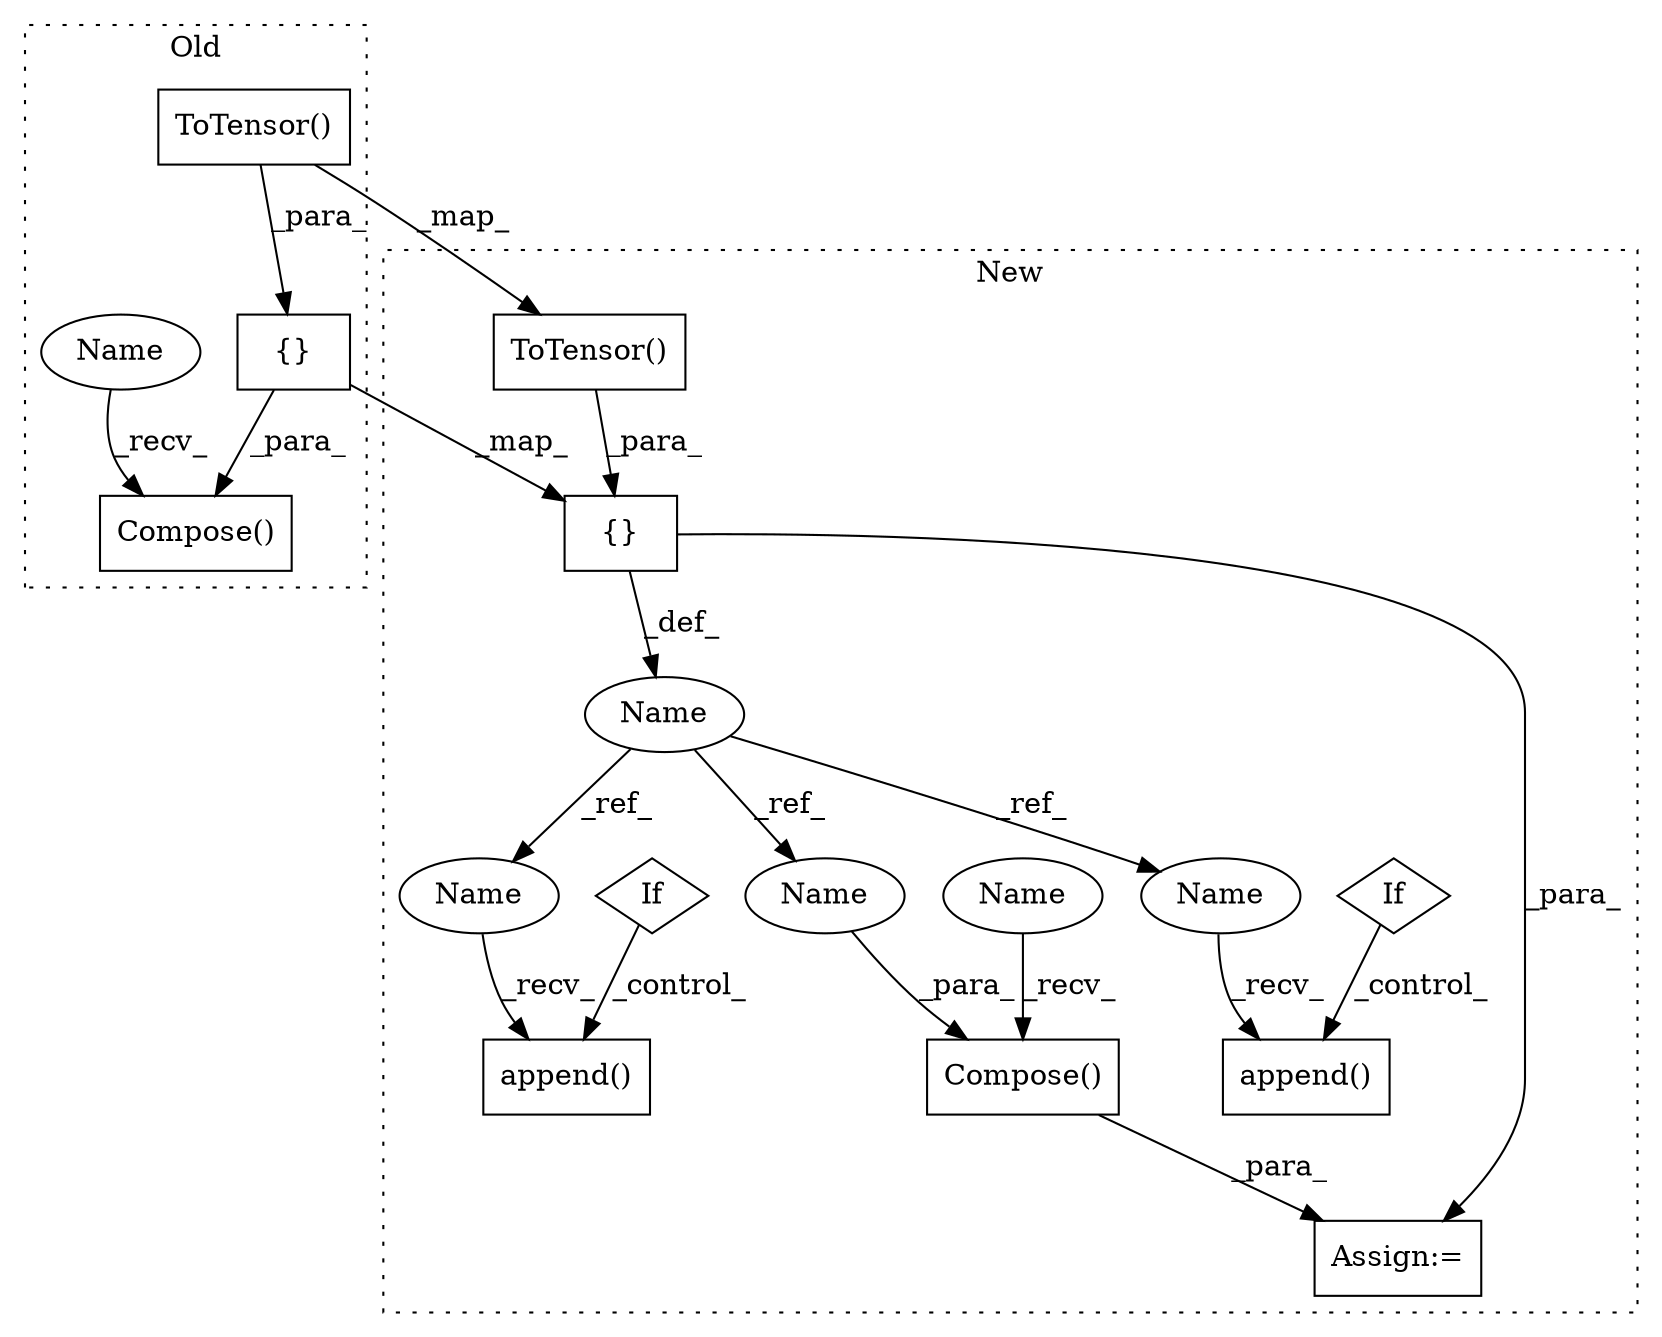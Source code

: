 digraph G {
subgraph cluster0 {
1 [label="Compose()" a="75" s="675,892" l="19,1" shape="box"];
3 [label="ToTensor()" a="75" s="708" l="21" shape="box"];
5 [label="{}" a="59" s="694,882" l="14,0" shape="box"];
16 [label="Name" a="87" s="675" l="10" shape="ellipse"];
label = "Old";
style="dotted";
}
subgraph cluster1 {
2 [label="append()" a="75" s="1144,1186" l="12,1" shape="box"];
4 [label="ToTensor()" a="75" s="911" l="21" shape="box"];
6 [label="{}" a="59" s="910,992" l="1,0" shape="box"];
7 [label="Name" a="87" s="903" l="4" shape="ellipse"];
8 [label="Compose()" a="75" s="1208,1231" l="19,1" shape="box"];
9 [label="If" a="96" s="1106" l="3" shape="diamond"];
10 [label="append()" a="75" s="1045,1096" l="12,1" shape="box"];
11 [label="If" a="96" s="1002" l="3" shape="diamond"];
12 [label="Assign:=" a="68" s="1205" l="3" shape="box"];
13 [label="Name" a="87" s="1227" l="4" shape="ellipse"];
14 [label="Name" a="87" s="1045" l="4" shape="ellipse"];
15 [label="Name" a="87" s="1144" l="4" shape="ellipse"];
17 [label="Name" a="87" s="1208" l="10" shape="ellipse"];
label = "New";
style="dotted";
}
3 -> 4 [label="_map_"];
3 -> 5 [label="_para_"];
4 -> 6 [label="_para_"];
5 -> 1 [label="_para_"];
5 -> 6 [label="_map_"];
6 -> 7 [label="_def_"];
6 -> 12 [label="_para_"];
7 -> 13 [label="_ref_"];
7 -> 14 [label="_ref_"];
7 -> 15 [label="_ref_"];
8 -> 12 [label="_para_"];
9 -> 2 [label="_control_"];
11 -> 10 [label="_control_"];
13 -> 8 [label="_para_"];
14 -> 10 [label="_recv_"];
15 -> 2 [label="_recv_"];
16 -> 1 [label="_recv_"];
17 -> 8 [label="_recv_"];
}